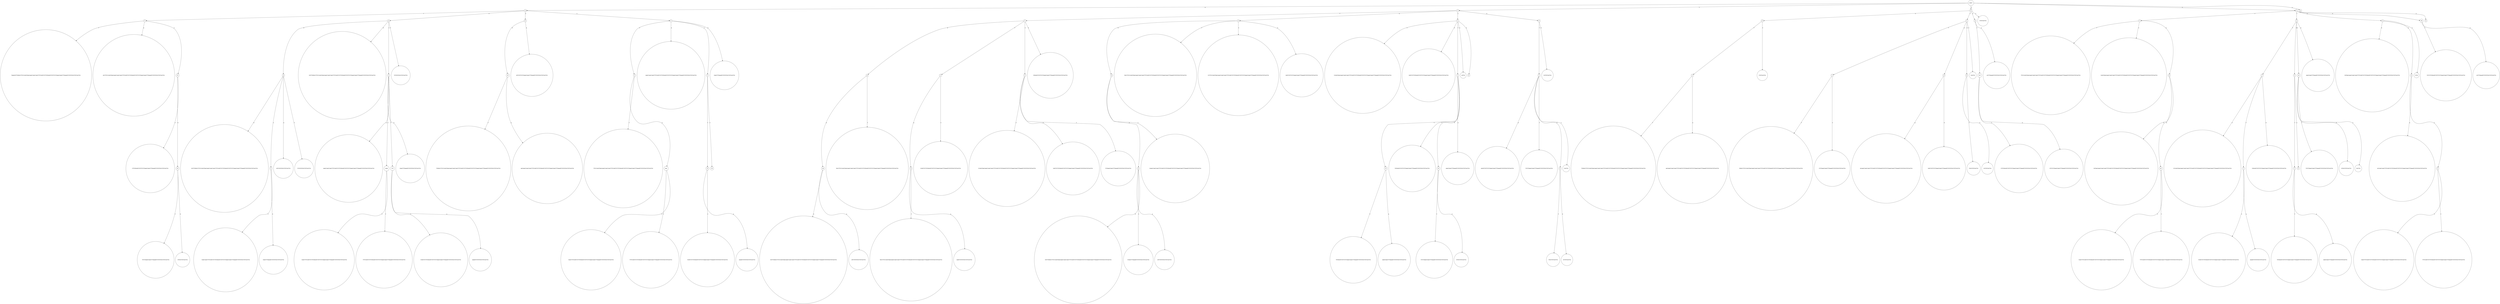 digraph "Suffix tree" {
  node [shape=circle];
  0 [label="ROOT"];
  0 -> 5 [ label="A" ];
  0 -> 3 [ label="T" ];
  0 -> 11 [ label="G" ];
  0 -> 24 [ label="C" ];
  0 -> 158 [ label="$" ];
  1 [label="TAAAGGTTTATACCTTCCCAGGTAACAAACCAACCAACTTTCGATCTCTTGTAGATCTGTTCTCTAAACGAACTTTAAAATCTGTGTGGCTGTCACTC$"];
  2 [label="GGTTTATACCTTCCCAGGTAACAAACCAACCAACTTTCGATCTCTTGTAGATCTGTTCTCTAAACGAACTTTAAAATCTGTGTGGCTGTCACTC$"];
  3 [label="T"];
  3 -> 13 [ label="T" ];
  3 -> 17 [ label="A" ];
  3 -> 71 [ label="C" ];
  3 -> 142 [ label="G" ];
  4 [label="GGTTTATACCTTCCCAGGTAACAAACCAACCAACTTTCGATCTCTTGTAGATCTGTTCTCTAAACGAACTTTAAAATCTGTGTGGCTGTCACTC$"];
  5 [label="A"];
  5 -> 19 [ label="T" ];
  5 -> 7 [ label="A" ];
  5 -> 87 [ label="G" ];
  5 -> 41 [ label="C" ];
  6 [label="GGTTTATACCTTCCCAGGTAACAAACCAACCAACTTTCGATCTCTTGTAGATCTGTTCTCTAAACGAACTTTAAAATCTGTGTGGCTGTCACTC$"];
  7 [label="A"];
  7 -> 45 [ label="A" ];
  7 -> 8 [ label="G" ];
  7 -> 47 [ label="C" ];
  7 -> 129 [ label="T" ];
  8 [label="GGTTTATACCTTCCCAGGTAACAAACCAACCAACTTTCGATCTCTTGTAGATCTGTTCTCTAAACGAACTTTAAAATCTGTGTGGCTGTCACTC$"];
  9 [label="TTATACCTTCCCAGGTAACAAACCAACCAACTTTCGATCTCTTGTAGATCTGTTCTCTAAACGAACTTTAAAATCTGTGTGGCTGTCACTC$"];
  10 [label="TTATACCTTCCCAGGTAACAAACCAACCAACTTTCGATCTCTTGTAGATCTGTTCTCTAAACGAACTTTAAAATCTGTGTGGCTGTCACTC$"];
  11 [label="G"];
  11 -> 144 [ label="G" ];
  11 -> 36 [ label="T" ];
  11 -> 114 [ label="A" ];
  11 -> 146 [ label="C" ];
  12 [label="TATACCTTCCCAGGTAACAAACCAACCAACTTTCGATCTCTTGTAGATCTGTTCTCTAAACGAACTTTAAAATCTGTGTGGCTGTCACTC$"];
  13 [label="T"];
  13 -> 15 [ label="A" ];
  13 -> 67 [ label="T" ];
  13 -> 69 [ label="C" ];
  13 -> 82 [ label="G" ];
  14 [label="TACCTTCCCAGGTAACAAACCAACCAACTTTCGATCTCTTGTAGATCTGTTCTCTAAACGAACTTTAAAATCTGTGTGGCTGTCACTC$"];
  15 [label="A"];
  15 -> 124 [ label="A" ];
  15 -> 16 [ label="T" ];
  16 [label="TACCTTCCCAGGTAACAAACCAACCAACTTTCGATCTCTTGTAGATCTGTTCTCTAAACGAACTTTAAAATCTGTGTGGCTGTCACTC$"];
  17 [label="A"];
  17 -> 38 [ label="A" ];
  17 -> 18 [ label="T" ];
  17 -> 21 [ label="C" ];
  17 -> 86 [ label="G" ];
  18 [label="TACCTTCCCAGGTAACAAACCAACCAACTTTCGATCTCTTGTAGATCTGTTCTCTAAACGAACTTTAAAATCTGTGTGGCTGTCACTC$"];
  19 [label="T"];
  19 -> 1 [ label="T" ];
  19 -> 20 [ label="A" ];
  19 -> 91 [ label="C" ];
  20 [label="ACCTTCCCAGGTAACAAACCAACCAACTTTCGATCTCTTGTAGATCTGTTCTCTAAACGAACTTTAAAATCTGTGTGGCTGTCACTC$"];
  21 [label="CCTTCCCAGGTAACAAACCAACCAACTTTCGATCTCTTGTAGATCTGTTCTCTAAACGAACTTTAAAATCTGTGTGGCTGTCACTC$"];
  22 [label="TTCCCAGGTAACAAACCAACCAACTTTCGATCTCTTGTAGATCTGTTCTCTAAACGAACTTTAAAATCTGTGTGGCTGTCACTC$"];
  23 [label="TTCCCAGGTAACAAACCAACCAACTTTCGATCTCTTGTAGATCTGTTCTCTAAACGAACTTTAAAATCTGTGTGGCTGTCACTC$"];
  24 [label="C"];
  24 -> 28 [ label="C" ];
  24 -> 77 [ label="T" ];
  24 -> 43 [ label="A" ];
  24 -> 112 [ label="G" ];
  24 -> 157 [ label="$" ];
  25 [label="CCCAGGTAACAAACCAACCAACTTTCGATCTCTTGTAGATCTGTTCTCTAAACGAACTTTAAAATCTGTGTGGCTGTCACTC$"];
  26 [label="CCAGGTAACAAACCAACCAACTTTCGATCTCTTGTAGATCTGTTCTCTAAACGAACTTTAAAATCTGTGTGGCTGTCACTC$"];
  27 [label="CCAGGTAACAAACCAACCAACTTTCGATCTCTTGTAGATCTGTTCTCTAAACGAACTTTAAAATCTGTGTGGCTGTCACTC$"];
  28 [label="C"];
  28 -> 23 [ label="T" ];
  28 -> 29 [ label="C" ];
  28 -> 51 [ label="A" ];
  29 [label="CAGGTAACAAACCAACCAACTTTCGATCTCTTGTAGATCTGTTCTCTAAACGAACTTTAAAATCTGTGTGGCTGTCACTC$"];
  30 [label="GGTAACAAACCAACCAACTTTCGATCTCTTGTAGATCTGTTCTCTAAACGAACTTTAAAATCTGTGTGGCTGTCACTC$"];
  31 [label="GGTAACAAACCAACCAACTTTCGATCTCTTGTAGATCTGTTCTCTAAACGAACTTTAAAATCTGTGTGGCTGTCACTC$"];
  32 [label="GT"];
  32 -> 9 [ label="T" ];
  32 -> 33 [ label="A" ];
  33 [label="AACAAACCAACCAACTTTCGATCTCTTGTAGATCTGTTCTCTAAACGAACTTTAAAATCTGTGTGGCTGTCACTC$"];
  34 [label="T"];
  34 -> 10 [ label="T" ];
  34 -> 35 [ label="A" ];
  35 [label="AACAAACCAACCAACTTTCGATCTCTTGTAGATCTGTTCTCTAAACGAACTTTAAAATCTGTGTGGCTGTCACTC$"];
  36 [label="T"];
  36 -> 97 [ label="T" ];
  36 -> 84 [ label="A" ];
  36 -> 140 [ label="G" ];
  36 -> 149 [ label="C" ];
  37 [label="ACAAACCAACCAACTTTCGATCTCTTGTAGATCTGTTCTCTAAACGAACTTTAAAATCTGTGTGGCTGTCACTC$"];
  38 [label="A"];
  38 -> 106 [ label="A" ];
  38 -> 39 [ label="C" ];
  39 [label="CAAACCAACCAACTTTCGATCTCTTGTAGATCTGTTCTCTAAACGAACTTTAAAATCTGTGTGGCTGTCACTC$"];
  40 [label="AAACCAACCAACTTTCGATCTCTTGTAGATCTGTTCTCTAAACGAACTTTAAAATCTGTGTGGCTGTCACTC$"];
  41 [label="C"];
  41 -> 49 [ label="C" ];
  41 -> 42 [ label="A" ];
  41 -> 152 [ label="T" ];
  41 -> 111 [ label="G" ];
  42 [label="AAACCAACCAACTTTCGATCTCTTGTAGATCTGTTCTCTAAACGAACTTTAAAATCTGTGTGGCTGTCACTC$"];
  43 [label="A"];
  43 -> 31 [ label="G" ];
  43 -> 53 [ label="A" ];
  43 -> 151 [ label="C" ];
  44 [label="ACCAACCAACTTTCGATCTCTTGTAGATCTGTTCTCTAAACGAACTTTAAAATCTGTGTGGCTGTCACTC$"];
  45 [label="A"];
  45 -> 6 [ label="G" ];
  45 -> 108 [ label="C" ];
  45 -> 127 [ label="A" ];
  45 -> 128 [ label="T" ];
  46 [label="CAACCAACTTTCGATCTCTTGTAGATCTGTTCTCTAAACGAACTTTAAAATCTGTGTGGCTGTCACTC$"];
  47 [label="C"];
  47 -> 40 [ label="A" ];
  47 -> 55 [ label="C" ];
  47 -> 116 [ label="T" ];
  47 -> 110 [ label="G" ];
  48 [label="CAACTTTCGATCTCTTGTAGATCTGTTCTCTAAACGAACTTTAAAATCTGTGTGGCTGTCACTC$"];
  49 [label="C"];
  49 -> 22 [ label="T" ];
  49 -> 57 [ label="A" ];
  50 [label="CAACTTTCGATCTCTTGTAGATCTGTTCTCTAAACGAACTTTAAAATCTGTGTGGCTGTCACTC$"];
  51 [label="A"];
  51 -> 30 [ label="G" ];
  51 -> 59 [ label="A" ];
  52 [label="CAACTTTCGATCTCTTGTAGATCTGTTCTCTAAACGAACTTTAAAATCTGTGTGGCTGTCACTC$"];
  53 [label="A"];
  53 -> 44 [ label="A" ];
  53 -> 61 [ label="C" ];
  54 [label="CAACTTTCGATCTCTTGTAGATCTGTTCTCTAAACGAACTTTAAAATCTGTGTGGCTGTCACTC$"];
  55 [label="CAAC"];
  55 -> 48 [ label="C" ];
  55 -> 56 [ label="T" ];
  56 [label="TTTCGATCTCTTGTAGATCTGTTCTCTAAACGAACTTTAAAATCTGTGTGGCTGTCACTC$"];
  57 [label="AAC"];
  57 -> 50 [ label="C" ];
  57 -> 58 [ label="T" ];
  58 [label="TTTCGATCTCTTGTAGATCTGTTCTCTAAACGAACTTTAAAATCTGTGTGGCTGTCACTC$"];
  59 [label="AC"];
  59 -> 52 [ label="C" ];
  59 -> 60 [ label="T" ];
  60 [label="TTTCGATCTCTTGTAGATCTGTTCTCTAAACGAACTTTAAAATCTGTGTGGCTGTCACTC$"];
  61 [label="C"];
  61 -> 54 [ label="C" ];
  61 -> 62 [ label="T" ];
  62 [label="TTTCGATCTCTTGTAGATCTGTTCTCTAAACGAACTTTAAAATCTGTGTGGCTGTCACTC$"];
  63 [label="CGATCTCTTGTAGATCTGTTCTCTAAACGAACTTTAAAATCTGTGTGGCTGTCACTC$"];
  64 [label="CGATCTCTTGTAGATCTGTTCTCTAAACGAACTTTAAAATCTGTGTGGCTGTCACTC$"];
  65 [label="T"];
  65 -> 25 [ label="C" ];
  65 -> 120 [ label="T" ];
  65 -> 81 [ label="G" ];
  66 [label="CGATCTCTTGTAGATCTGTTCTCTAAACGAACTTTAAAATCTGTGTGGCTGTCACTC$"];
  67 [label="T"];
  67 -> 122 [ label="A" ];
  67 -> 68 [ label="C" ];
  68 [label="CGATCTCTTGTAGATCTGTTCTCTAAACGAACTTTAAAATCTGTGTGGCTGTCACTC$"];
  69 [label="C"];
  69 -> 26 [ label="C" ];
  69 -> 70 [ label="G" ];
  69 -> 99 [ label="T" ];
  70 [label="GATCTCTTGTAGATCTGTTCTCTAAACGAACTTTAAAATCTGTGTGGCTGTCACTC$"];
  71 [label="C"];
  71 -> 27 [ label="C" ];
  71 -> 72 [ label="G" ];
  71 -> 79 [ label="T" ];
  71 -> 150 [ label="A" ];
  71 -> 156 [ label="$" ];
  72 [label="GATCTCTTGTAGATCTGTTCTCTAAACGAACTTTAAAATCTGTGTGGCTGTCACTC$"];
  73 [label="TCTCTTGTAGATCTGTTCTCTAAACGAACTTTAAAATCTGTGTGGCTGTCACTC$"];
  74 [label="CTTGTAGATCTGTTCTCTAAACGAACTTTAAAATCTGTGTGGCTGTCACTC$"];
  75 [label="CTTGTAGATCTGTTCTCTAAACGAACTTTAAAATCTGTGTGGCTGTCACTC$"];
  76 [label="TGTAGATCTGTTCTCTAAACGAACTTTAAAATCTGTGTGGCTGTCACTC$"];
  77 [label="T"];
  77 -> 65 [ label="T" ];
  77 -> 154 [ label="C" ];
  77 -> 134 [ label="G" ];
  77 -> 105 [ label="A" ];
  78 [label="TGTAGATCTGTTCTCTAAACGAACTTTAAAATCTGTGTGGCTGTCACTC$"];
  79 [label="T"];
  79 -> 100 [ label="C" ];
  79 -> 80 [ label="T" ];
  79 -> 132 [ label="G" ];
  79 -> 104 [ label="A" ];
  80 [label="TGTAGATCTGTTCTCTAAACGAACTTTAAAATCTGTGTGGCTGTCACTC$"];
  81 [label="GTAGATCTGTTCTCTAAACGAACTTTAAAATCTGTGTGGCTGTCACTC$"];
  82 [label="GTAGATCTGTTCTCTAAACGAACTTTAAAATCTGTGTGGCTGTCACTC$"];
  83 [label="AGATCTGTTCTCTAAACGAACTTTAAAATCTGTGTGGCTGTCACTC$"];
  84 [label="A"];
  84 -> 37 [ label="A" ];
  84 -> 85 [ label="G" ];
  85 [label="GATCTGTTCTCTAAACGAACTTTAAAATCTGTGTGGCTGTCACTC$"];
  86 [label="GATCTGTTCTCTAAACGAACTTTAAAATCTGTGTGGCTGTCACTC$"];
  87 [label="G"];
  87 -> 32 [ label="G" ];
  87 -> 88 [ label="A" ];
  88 [label="ATCTGTTCTCTAAACGAACTTTAAAATCTGTGTGGCTGTCACTC$"];
  89 [label="TCT"];
  89 -> 74 [ label="C" ];
  89 -> 90 [ label="G" ];
  90 [label="GTTCTCTAAACGAACTTTAAAATCTGTGTGGCTGTCACTC$"];
  91 [label="CT"];
  91 -> 75 [ label="C" ];
  91 -> 130 [ label="G" ];
  92 [label="TCTCTAAACGAACTTTAAAATCTGTGTGGCTGTCACTC$"];
  93 [label="TCTCTAAACGAACTTTAAAATCTGTGTGGCTGTCACTC$"];
  94 [label="TCTCTAAACGAACTTTAAAATCTGTGTGGCTGTCACTC$"];
  95 [label="T"];
  95 -> 83 [ label="A" ];
  95 -> 96 [ label="T" ];
  95 -> 138 [ label="G" ];
  95 -> 148 [ label="C" ];
  96 [label="TCTCTAAACGAACTTTAAAATCTGTGTGGCTGTCACTC$"];
  97 [label="T"];
  97 -> 12 [ label="T" ];
  97 -> 98 [ label="C" ];
  98 [label="CTCTAAACGAACTTTAAAATCTGTGTGGCTGTCACTC$"];
  99 [label="TCTAAACGAACTTTAAAATCTGTGTGGCTGTCACTC$"];
  100 [label="CT"];
  100 -> 76 [ label="T" ];
  100 -> 101 [ label="A" ];
  101 [label="AAACGAACTTTAAAATCTGTGTGGCTGTCACTC$"];
  102 [label="T"];
  102 -> 78 [ label="T" ];
  102 -> 103 [ label="A" ];
  103 [label="AAACGAACTTTAAAATCTGTGTGGCTGTCACTC$"];
  104 [label="AAACGAACTTTAAAATCTGTGTGGCTGTCACTC$"];
  105 [label="AAACGAACTTTAAAATCTGTGTGGCTGTCACTC$"];
  106 [label="A"];
  106 -> 4 [ label="G" ];
  106 -> 107 [ label="C" ];
  106 -> 126 [ label="A" ];
  107 [label="CGAACTTTAAAATCTGTGTGGCTGTCACTC$"];
  108 [label="C"];
  108 -> 46 [ label="C" ];
  108 -> 109 [ label="G" ];
  109 [label="GAACTTTAAAATCTGTGTGGCTGTCACTC$"];
  110 [label="GAACTTTAAAATCTGTGTGGCTGTCACTC$"];
  111 [label="GAACTTTAAAATCTGTGTGGCTGTCACTC$"];
  112 [label="GA"];
  112 -> 73 [ label="T" ];
  112 -> 113 [ label="A" ];
  113 [label="ACTTTAAAATCTGTGTGGCTGTCACTC$"];
  114 [label="A"];
  114 -> 89 [ label="T" ];
  114 -> 115 [ label="A" ];
  115 [label="ACTTTAAAATCTGTGTGGCTGTCACTC$"];
  116 [label="TTT"];
  116 -> 63 [ label="C" ];
  116 -> 117 [ label="A" ];
  117 [label="AAAATCTGTGTGGCTGTCACTC$"];
  118 [label="TT"];
  118 -> 64 [ label="C" ];
  118 -> 119 [ label="A" ];
  119 [label="AAAATCTGTGTGGCTGTCACTC$"];
  120 [label="T"];
  120 -> 66 [ label="C" ];
  120 -> 121 [ label="A" ];
  121 [label="AAAATCTGTGTGGCTGTCACTC$"];
  122 [label="A"];
  122 -> 14 [ label="T" ];
  122 -> 123 [ label="A" ];
  123 [label="AAATCTGTGTGGCTGTCACTC$"];
  124 [label="AA"];
  124 -> 2 [ label="G" ];
  124 -> 125 [ label="A" ];
  125 [label="ATCTGTGTGGCTGTCACTC$"];
  126 [label="ATCTGTGTGGCTGTCACTC$"];
  127 [label="ATCTGTGTGGCTGTCACTC$"];
  128 [label="TCTGTGTGGCTGTCACTC$"];
  129 [label="TCTGTGTGGCTGTCACTC$"];
  130 [label="GT"];
  130 -> 92 [ label="T" ];
  130 -> 131 [ label="G" ];
  131 [label="GTGGCTGTCACTC$"];
  132 [label="GT"];
  132 -> 93 [ label="T" ];
  132 -> 133 [ label="G" ];
  133 [label="GTGGCTGTCACTC$"];
  134 [label="GT"];
  134 -> 94 [ label="T" ];
  134 -> 135 [ label="G" ];
  134 -> 147 [ label="C" ];
  135 [label="GTGGCTGTCACTC$"];
  136 [label="TGGCTGTCACTC$"];
  137 [label="TGGCTGTCACTC$"];
  138 [label="G"];
  138 -> 136 [ label="T" ];
  138 -> 139 [ label="G" ];
  139 [label="GCTGTCACTC$"];
  140 [label="G"];
  140 -> 137 [ label="T" ];
  140 -> 141 [ label="G" ];
  141 [label="GCTGTCACTC$"];
  142 [label="G"];
  142 -> 95 [ label="T" ];
  142 -> 143 [ label="G" ];
  143 [label="GCTGTCACTC$"];
  144 [label="G"];
  144 -> 34 [ label="T" ];
  144 -> 145 [ label="C" ];
  145 [label="CTGTCACTC$"];
  146 [label="CTGTCACTC$"];
  147 [label="CACTC$"];
  148 [label="CACTC$"];
  149 [label="CACTC$"];
  150 [label="ACTC$"];
  151 [label="CTC$"];
  152 [label="T"];
  152 -> 118 [ label="T" ];
  152 -> 153 [ label="C" ];
  153 [label="C$"];
  154 [label="C"];
  154 -> 102 [ label="T" ];
  154 -> 155 [ label="$" ];
  155 [label="$"];
  156 [label="$"];
  157 [label="$"];
  158 [label="$"];
}
